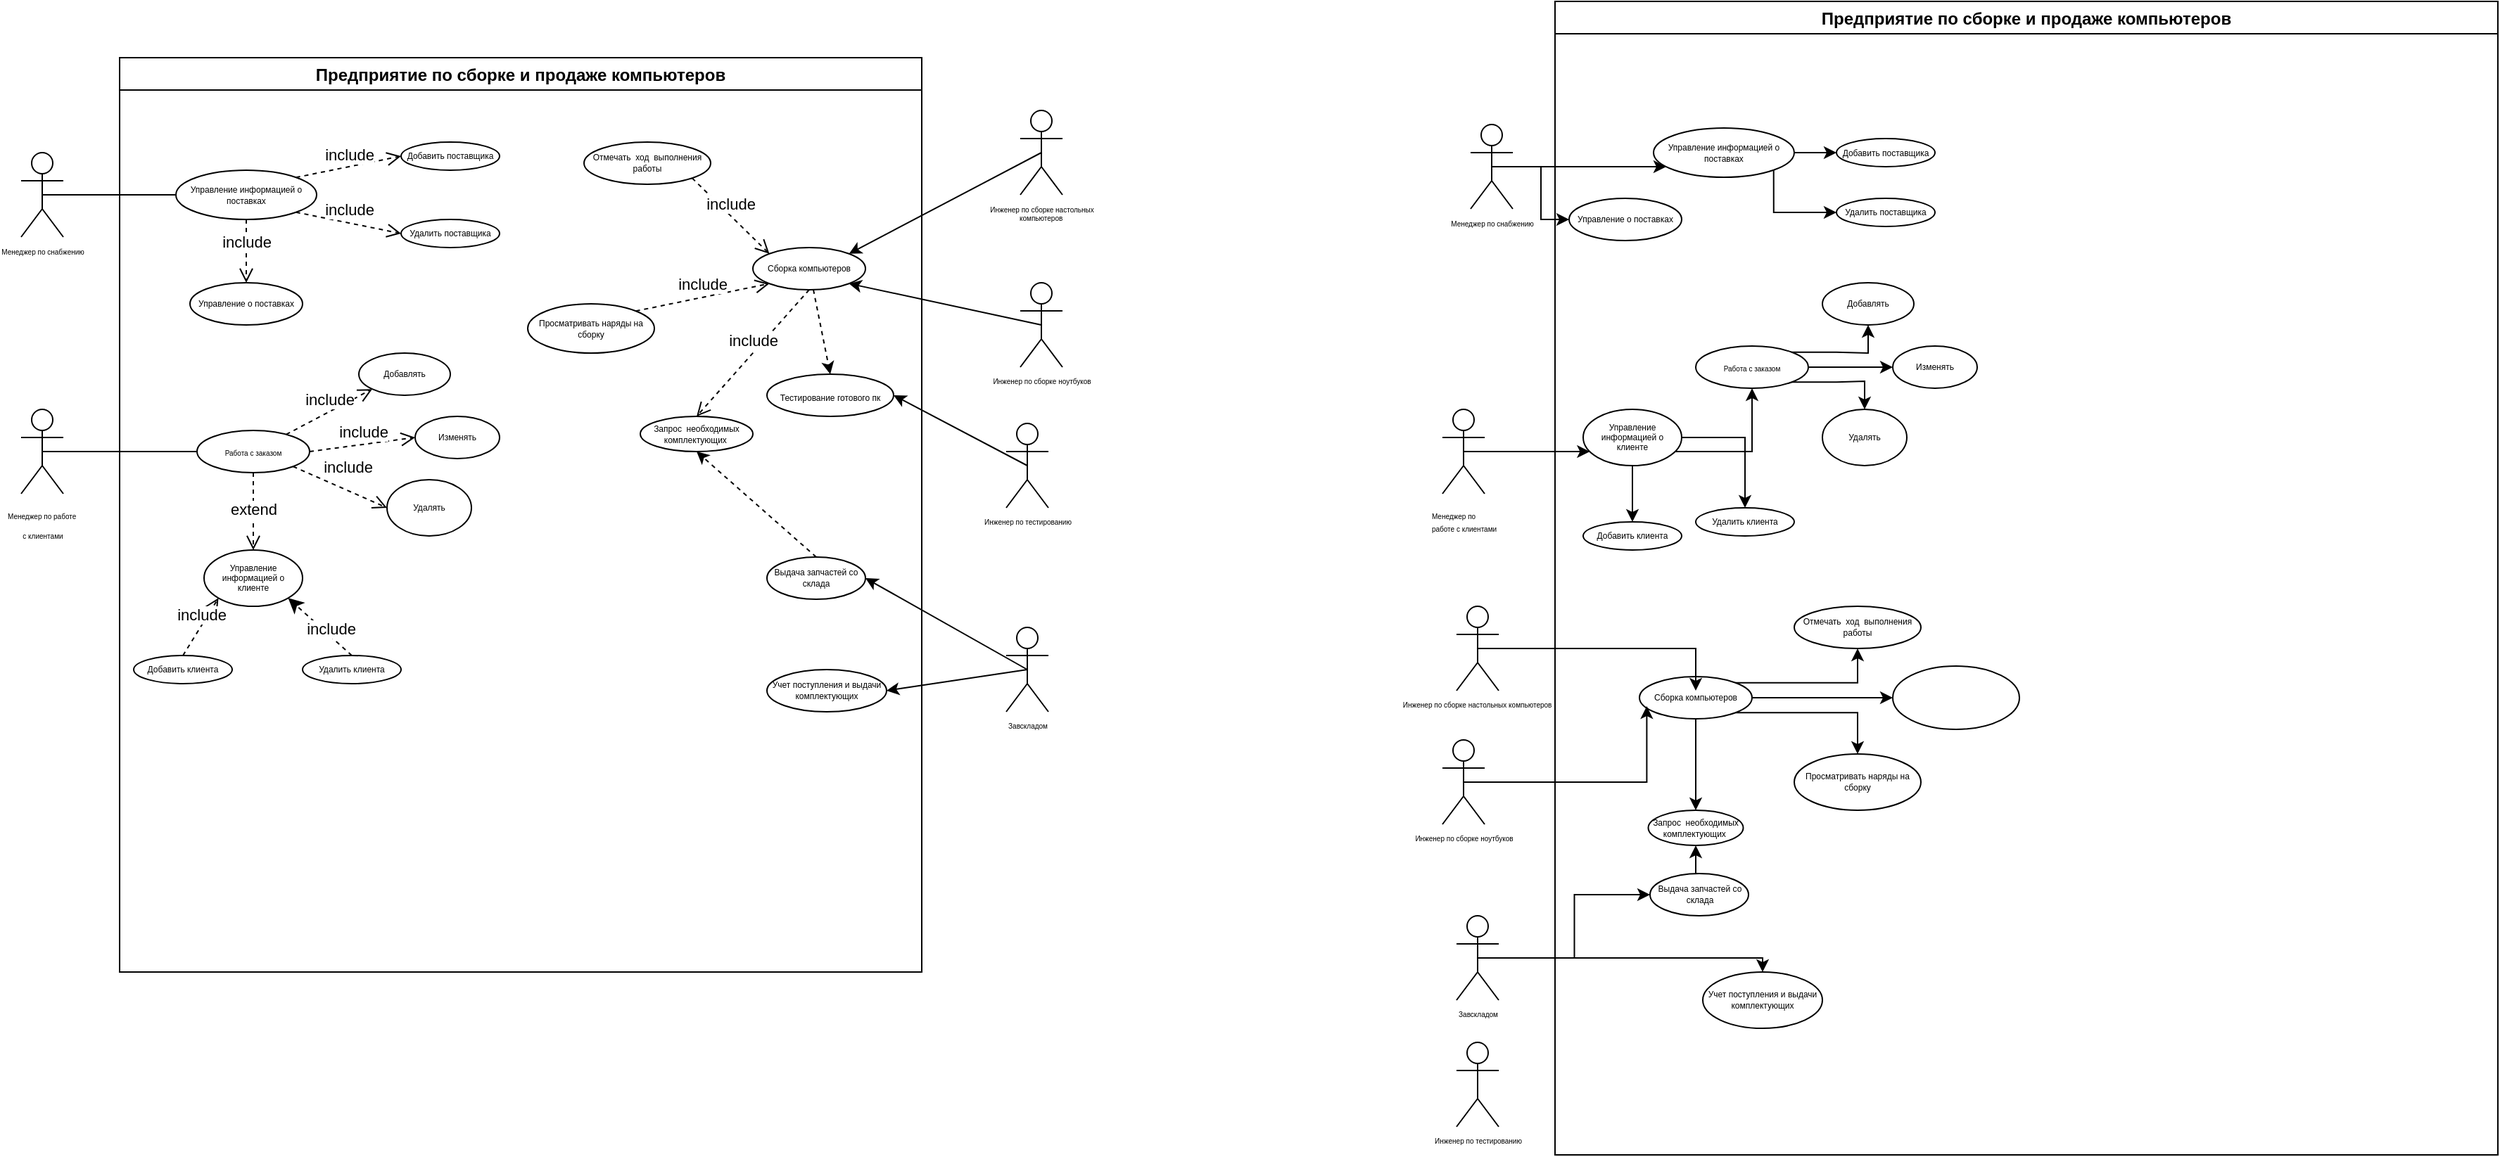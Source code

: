 <mxfile version="20.4.1" type="device"><diagram id="h_zDbDEo6THaEYq3KWIS" name="Страница 1"><mxGraphModel dx="813" dy="454" grid="1" gridSize="10" guides="1" tooltips="1" connect="1" arrows="1" fold="1" page="1" pageScale="1" pageWidth="827" pageHeight="1169" math="0" shadow="0"><root><mxCell id="0"/><mxCell id="1" parent="0"/><mxCell id="Qa8Fu9gmPMaJ4uwVu4M6-24" style="edgeStyle=orthogonalEdgeStyle;rounded=0;orthogonalLoop=1;jettySize=auto;html=1;fontSize=5;" edge="1" parent="1" source="Qa8Fu9gmPMaJ4uwVu4M6-26" target="Qa8Fu9gmPMaJ4uwVu4M6-28"><mxGeometry relative="1" as="geometry"><mxPoint x="1370" y="570" as="targetPoint"/><Array as="points"/></mxGeometry></mxCell><mxCell id="Qa8Fu9gmPMaJ4uwVu4M6-25" style="edgeStyle=orthogonalEdgeStyle;rounded=0;orthogonalLoop=1;jettySize=auto;html=1;exitX=0.5;exitY=0.5;exitDx=0;exitDy=0;exitPerimeter=0;fontSize=6;" edge="1" parent="1" source="Qa8Fu9gmPMaJ4uwVu4M6-26" target="Qa8Fu9gmPMaJ4uwVu4M6-35"><mxGeometry relative="1" as="geometry"><mxPoint x="1340" y="630" as="targetPoint"/><Array as="points"><mxPoint x="1260" y="590"/><mxPoint x="1260" y="590"/></Array></mxGeometry></mxCell><mxCell id="Qa8Fu9gmPMaJ4uwVu4M6-26" value="&lt;div style=&quot;text-align: justify;&quot;&gt;&lt;span style=&quot;font-size: 5px; background-color: initial;&quot;&gt;Менеджер по&lt;/span&gt;&lt;/div&gt;&lt;font style=&quot;font-size: 5px; line-height: 1.8;&quot;&gt;&lt;div style=&quot;text-align: justify;&quot;&gt;&lt;span style=&quot;background-color: initial;&quot;&gt;работе с клиентами&lt;/span&gt;&lt;/div&gt;&lt;/font&gt;" style="shape=umlActor;verticalLabelPosition=bottom;verticalAlign=top;html=1;outlineConnect=0;align=center;" vertex="1" parent="1"><mxGeometry x="1210" y="560" width="30" height="60" as="geometry"/></mxCell><mxCell id="Qa8Fu9gmPMaJ4uwVu4M6-27" value="Предприятие по сборке и продаже компьютеров" style="swimlane;align=center;" vertex="1" parent="1"><mxGeometry x="1290" y="270" width="670" height="820" as="geometry"/></mxCell><mxCell id="Qa8Fu9gmPMaJ4uwVu4M6-28" value="Работа с заказом" style="ellipse;whiteSpace=wrap;html=1;fontSize=5;" vertex="1" parent="Qa8Fu9gmPMaJ4uwVu4M6-27"><mxGeometry x="100" y="245" width="80" height="30" as="geometry"/></mxCell><mxCell id="Qa8Fu9gmPMaJ4uwVu4M6-29" value="Удалять" style="ellipse;whiteSpace=wrap;html=1;fontSize=6;" vertex="1" parent="Qa8Fu9gmPMaJ4uwVu4M6-27"><mxGeometry x="190" y="290" width="60" height="40" as="geometry"/></mxCell><mxCell id="Qa8Fu9gmPMaJ4uwVu4M6-30" style="edgeStyle=orthogonalEdgeStyle;rounded=0;orthogonalLoop=1;jettySize=auto;html=1;exitX=1;exitY=1;exitDx=0;exitDy=0;fontSize=6;" edge="1" parent="Qa8Fu9gmPMaJ4uwVu4M6-27" source="Qa8Fu9gmPMaJ4uwVu4M6-28" target="Qa8Fu9gmPMaJ4uwVu4M6-29"><mxGeometry relative="1" as="geometry"><mxPoint x="200" y="300" as="targetPoint"/></mxGeometry></mxCell><mxCell id="Qa8Fu9gmPMaJ4uwVu4M6-31" value="Изменять" style="ellipse;whiteSpace=wrap;html=1;fontSize=6;" vertex="1" parent="Qa8Fu9gmPMaJ4uwVu4M6-27"><mxGeometry x="240" y="245" width="60" height="30" as="geometry"/></mxCell><mxCell id="Qa8Fu9gmPMaJ4uwVu4M6-32" style="edgeStyle=orthogonalEdgeStyle;rounded=0;orthogonalLoop=1;jettySize=auto;html=1;exitX=1;exitY=0.5;exitDx=0;exitDy=0;fontSize=6;" edge="1" parent="Qa8Fu9gmPMaJ4uwVu4M6-27" source="Qa8Fu9gmPMaJ4uwVu4M6-28" target="Qa8Fu9gmPMaJ4uwVu4M6-31"><mxGeometry relative="1" as="geometry"><mxPoint x="280" y="260" as="targetPoint"/></mxGeometry></mxCell><mxCell id="Qa8Fu9gmPMaJ4uwVu4M6-33" value="Добавлять" style="ellipse;whiteSpace=wrap;html=1;fontSize=6;" vertex="1" parent="Qa8Fu9gmPMaJ4uwVu4M6-27"><mxGeometry x="190" y="200" width="65" height="30" as="geometry"/></mxCell><mxCell id="Qa8Fu9gmPMaJ4uwVu4M6-34" style="edgeStyle=orthogonalEdgeStyle;rounded=0;orthogonalLoop=1;jettySize=auto;html=1;exitX=1;exitY=0;exitDx=0;exitDy=0;fontSize=6;" edge="1" parent="Qa8Fu9gmPMaJ4uwVu4M6-27" source="Qa8Fu9gmPMaJ4uwVu4M6-28" target="Qa8Fu9gmPMaJ4uwVu4M6-33"><mxGeometry relative="1" as="geometry"><mxPoint x="220" y="230" as="targetPoint"/></mxGeometry></mxCell><mxCell id="Qa8Fu9gmPMaJ4uwVu4M6-35" value="Управление информацией о клиенте" style="ellipse;whiteSpace=wrap;html=1;fontSize=6;" vertex="1" parent="Qa8Fu9gmPMaJ4uwVu4M6-27"><mxGeometry x="20" y="290" width="70" height="40" as="geometry"/></mxCell><mxCell id="Qa8Fu9gmPMaJ4uwVu4M6-36" value="Добавить клиента" style="ellipse;whiteSpace=wrap;html=1;fontSize=6;" vertex="1" parent="Qa8Fu9gmPMaJ4uwVu4M6-27"><mxGeometry x="20" y="370" width="70" height="20" as="geometry"/></mxCell><mxCell id="Qa8Fu9gmPMaJ4uwVu4M6-37" style="edgeStyle=orthogonalEdgeStyle;rounded=0;orthogonalLoop=1;jettySize=auto;html=1;exitX=0.5;exitY=1;exitDx=0;exitDy=0;fontSize=6;" edge="1" parent="Qa8Fu9gmPMaJ4uwVu4M6-27" source="Qa8Fu9gmPMaJ4uwVu4M6-35" target="Qa8Fu9gmPMaJ4uwVu4M6-36"><mxGeometry relative="1" as="geometry"><mxPoint x="100" y="350" as="targetPoint"/><Array as="points"><mxPoint x="55" y="360"/><mxPoint x="55" y="360"/></Array></mxGeometry></mxCell><mxCell id="Qa8Fu9gmPMaJ4uwVu4M6-38" value="Удалить клиента" style="ellipse;whiteSpace=wrap;html=1;fontSize=6;" vertex="1" parent="Qa8Fu9gmPMaJ4uwVu4M6-27"><mxGeometry x="100" y="360" width="70" height="20" as="geometry"/></mxCell><mxCell id="Qa8Fu9gmPMaJ4uwVu4M6-39" style="edgeStyle=orthogonalEdgeStyle;rounded=0;orthogonalLoop=1;jettySize=auto;html=1;exitX=1;exitY=0.5;exitDx=0;exitDy=0;fontSize=6;" edge="1" parent="Qa8Fu9gmPMaJ4uwVu4M6-27" source="Qa8Fu9gmPMaJ4uwVu4M6-35" target="Qa8Fu9gmPMaJ4uwVu4M6-38"><mxGeometry relative="1" as="geometry"><mxPoint x="130" y="350" as="targetPoint"/></mxGeometry></mxCell><mxCell id="Qa8Fu9gmPMaJ4uwVu4M6-40" value="Управление информацией о поставках" style="ellipse;whiteSpace=wrap;html=1;fontSize=6;" vertex="1" parent="Qa8Fu9gmPMaJ4uwVu4M6-27"><mxGeometry x="70" y="90" width="100" height="35" as="geometry"/></mxCell><mxCell id="Qa8Fu9gmPMaJ4uwVu4M6-41" value="Добавить поставщика" style="ellipse;whiteSpace=wrap;html=1;fontSize=6;" vertex="1" parent="Qa8Fu9gmPMaJ4uwVu4M6-27"><mxGeometry x="200" y="97.5" width="70" height="20" as="geometry"/></mxCell><mxCell id="Qa8Fu9gmPMaJ4uwVu4M6-42" style="edgeStyle=orthogonalEdgeStyle;rounded=0;orthogonalLoop=1;jettySize=auto;html=1;exitX=1;exitY=0.5;exitDx=0;exitDy=0;fontSize=6;" edge="1" parent="Qa8Fu9gmPMaJ4uwVu4M6-27" source="Qa8Fu9gmPMaJ4uwVu4M6-40" target="Qa8Fu9gmPMaJ4uwVu4M6-41"><mxGeometry relative="1" as="geometry"><mxPoint x="200" y="107.667" as="targetPoint"/></mxGeometry></mxCell><mxCell id="Qa8Fu9gmPMaJ4uwVu4M6-43" value="Удалить поставщика" style="ellipse;whiteSpace=wrap;html=1;fontSize=6;" vertex="1" parent="Qa8Fu9gmPMaJ4uwVu4M6-27"><mxGeometry x="200" y="140" width="70" height="20" as="geometry"/></mxCell><mxCell id="Qa8Fu9gmPMaJ4uwVu4M6-44" style="edgeStyle=orthogonalEdgeStyle;rounded=0;orthogonalLoop=1;jettySize=auto;html=1;exitX=1;exitY=1;exitDx=0;exitDy=0;fontSize=6;" edge="1" parent="Qa8Fu9gmPMaJ4uwVu4M6-27" source="Qa8Fu9gmPMaJ4uwVu4M6-40" target="Qa8Fu9gmPMaJ4uwVu4M6-43"><mxGeometry relative="1" as="geometry"><mxPoint x="170" y="140" as="targetPoint"/><Array as="points"><mxPoint x="155" y="150"/></Array></mxGeometry></mxCell><mxCell id="Qa8Fu9gmPMaJ4uwVu4M6-45" value="Сборка компьютеров" style="ellipse;whiteSpace=wrap;html=1;fontSize=6;" vertex="1" parent="Qa8Fu9gmPMaJ4uwVu4M6-27"><mxGeometry x="60" y="480" width="80" height="30" as="geometry"/></mxCell><mxCell id="Qa8Fu9gmPMaJ4uwVu4M6-46" value="Управление о поставках" style="ellipse;whiteSpace=wrap;html=1;fontSize=6;" vertex="1" parent="Qa8Fu9gmPMaJ4uwVu4M6-27"><mxGeometry x="10" y="140" width="80" height="30" as="geometry"/></mxCell><mxCell id="Qa8Fu9gmPMaJ4uwVu4M6-47" value="Просматривать наряды на сборку" style="ellipse;whiteSpace=wrap;html=1;fontSize=6;" vertex="1" parent="Qa8Fu9gmPMaJ4uwVu4M6-27"><mxGeometry x="170" y="535" width="90" height="40" as="geometry"/></mxCell><mxCell id="Qa8Fu9gmPMaJ4uwVu4M6-48" style="edgeStyle=orthogonalEdgeStyle;rounded=0;orthogonalLoop=1;jettySize=auto;html=1;exitX=1;exitY=1;exitDx=0;exitDy=0;fontSize=6;" edge="1" parent="Qa8Fu9gmPMaJ4uwVu4M6-27" source="Qa8Fu9gmPMaJ4uwVu4M6-45" target="Qa8Fu9gmPMaJ4uwVu4M6-47"><mxGeometry relative="1" as="geometry"><mxPoint x="140" y="550" as="targetPoint"/></mxGeometry></mxCell><mxCell id="Qa8Fu9gmPMaJ4uwVu4M6-49" value="" style="ellipse;whiteSpace=wrap;html=1;fontSize=6;" vertex="1" parent="Qa8Fu9gmPMaJ4uwVu4M6-27"><mxGeometry x="240" y="472.5" width="90" height="45" as="geometry"/></mxCell><mxCell id="Qa8Fu9gmPMaJ4uwVu4M6-50" style="edgeStyle=orthogonalEdgeStyle;rounded=0;orthogonalLoop=1;jettySize=auto;html=1;exitX=1;exitY=0.5;exitDx=0;exitDy=0;fontSize=6;" edge="1" parent="Qa8Fu9gmPMaJ4uwVu4M6-27" source="Qa8Fu9gmPMaJ4uwVu4M6-45" target="Qa8Fu9gmPMaJ4uwVu4M6-49"><mxGeometry relative="1" as="geometry"><mxPoint x="190" y="495" as="targetPoint"/></mxGeometry></mxCell><mxCell id="Qa8Fu9gmPMaJ4uwVu4M6-51" value="Отмечать&amp;nbsp; ход&amp;nbsp; выполнения работы" style="ellipse;whiteSpace=wrap;html=1;fontSize=6;" vertex="1" parent="Qa8Fu9gmPMaJ4uwVu4M6-27"><mxGeometry x="170" y="430" width="90" height="30" as="geometry"/></mxCell><mxCell id="Qa8Fu9gmPMaJ4uwVu4M6-52" style="edgeStyle=orthogonalEdgeStyle;rounded=0;orthogonalLoop=1;jettySize=auto;html=1;exitX=1;exitY=0;exitDx=0;exitDy=0;fontSize=6;" edge="1" parent="Qa8Fu9gmPMaJ4uwVu4M6-27" source="Qa8Fu9gmPMaJ4uwVu4M6-45" target="Qa8Fu9gmPMaJ4uwVu4M6-51"><mxGeometry relative="1" as="geometry"><mxPoint x="140" y="450" as="targetPoint"/></mxGeometry></mxCell><mxCell id="Qa8Fu9gmPMaJ4uwVu4M6-53" value="Запрос&amp;nbsp; необходимых комплектующих&amp;nbsp;" style="ellipse;whiteSpace=wrap;html=1;fontSize=6;" vertex="1" parent="Qa8Fu9gmPMaJ4uwVu4M6-27"><mxGeometry x="66.25" y="575" width="67.5" height="25" as="geometry"/></mxCell><mxCell id="Qa8Fu9gmPMaJ4uwVu4M6-54" style="edgeStyle=orthogonalEdgeStyle;rounded=0;orthogonalLoop=1;jettySize=auto;html=1;exitX=0.5;exitY=1;exitDx=0;exitDy=0;fontSize=6;" edge="1" parent="Qa8Fu9gmPMaJ4uwVu4M6-27" source="Qa8Fu9gmPMaJ4uwVu4M6-45" target="Qa8Fu9gmPMaJ4uwVu4M6-53"><mxGeometry relative="1" as="geometry"><mxPoint x="80" y="570" as="targetPoint"/></mxGeometry></mxCell><mxCell id="Qa8Fu9gmPMaJ4uwVu4M6-55" style="edgeStyle=orthogonalEdgeStyle;rounded=0;orthogonalLoop=1;jettySize=auto;html=1;exitX=0.5;exitY=1;exitDx=0;exitDy=0;fontSize=6;" edge="1" parent="Qa8Fu9gmPMaJ4uwVu4M6-27" source="Qa8Fu9gmPMaJ4uwVu4M6-29" target="Qa8Fu9gmPMaJ4uwVu4M6-29"><mxGeometry relative="1" as="geometry"/></mxCell><mxCell id="Qa8Fu9gmPMaJ4uwVu4M6-56" style="edgeStyle=orthogonalEdgeStyle;rounded=0;orthogonalLoop=1;jettySize=auto;html=1;exitX=0.5;exitY=1;exitDx=0;exitDy=0;fontSize=6;" edge="1" parent="Qa8Fu9gmPMaJ4uwVu4M6-27" source="Qa8Fu9gmPMaJ4uwVu4M6-29" target="Qa8Fu9gmPMaJ4uwVu4M6-29"><mxGeometry relative="1" as="geometry"/></mxCell><mxCell id="Qa8Fu9gmPMaJ4uwVu4M6-57" value="Учет поступления и выдачи комплектующих" style="ellipse;whiteSpace=wrap;html=1;fontSize=6;" vertex="1" parent="Qa8Fu9gmPMaJ4uwVu4M6-27"><mxGeometry x="105" y="690" width="85" height="40" as="geometry"/></mxCell><mxCell id="Qa8Fu9gmPMaJ4uwVu4M6-58" style="edgeStyle=orthogonalEdgeStyle;rounded=0;orthogonalLoop=1;jettySize=auto;html=1;exitX=0.5;exitY=0;exitDx=0;exitDy=0;entryX=0.5;entryY=1;entryDx=0;entryDy=0;fontSize=6;" edge="1" parent="Qa8Fu9gmPMaJ4uwVu4M6-27" source="Qa8Fu9gmPMaJ4uwVu4M6-59" target="Qa8Fu9gmPMaJ4uwVu4M6-53"><mxGeometry relative="1" as="geometry"/></mxCell><mxCell id="Qa8Fu9gmPMaJ4uwVu4M6-59" value="Выдача запчастей со склада" style="ellipse;whiteSpace=wrap;html=1;fontSize=6;" vertex="1" parent="Qa8Fu9gmPMaJ4uwVu4M6-27"><mxGeometry x="67.5" y="620" width="70" height="30" as="geometry"/></mxCell><mxCell id="Qa8Fu9gmPMaJ4uwVu4M6-60" style="edgeStyle=orthogonalEdgeStyle;rounded=0;orthogonalLoop=1;jettySize=auto;html=1;exitX=0.5;exitY=0.5;exitDx=0;exitDy=0;exitPerimeter=0;fontSize=6;" edge="1" parent="1" source="Qa8Fu9gmPMaJ4uwVu4M6-62" target="Qa8Fu9gmPMaJ4uwVu4M6-40"><mxGeometry relative="1" as="geometry"><mxPoint x="1350" y="449.889" as="targetPoint"/><Array as="points"><mxPoint x="1320" y="388"/><mxPoint x="1320" y="388"/></Array></mxGeometry></mxCell><mxCell id="Qa8Fu9gmPMaJ4uwVu4M6-61" style="edgeStyle=orthogonalEdgeStyle;rounded=0;orthogonalLoop=1;jettySize=auto;html=1;exitX=0.5;exitY=0.5;exitDx=0;exitDy=0;exitPerimeter=0;fontSize=6;" edge="1" parent="1" source="Qa8Fu9gmPMaJ4uwVu4M6-62" target="Qa8Fu9gmPMaJ4uwVu4M6-46"><mxGeometry relative="1" as="geometry"><mxPoint x="1340" y="430" as="targetPoint"/></mxGeometry></mxCell><mxCell id="Qa8Fu9gmPMaJ4uwVu4M6-62" value="Менеджер по снабжению" style="shape=umlActor;verticalLabelPosition=bottom;verticalAlign=top;html=1;outlineConnect=0;fontSize=5;" vertex="1" parent="1"><mxGeometry x="1230" y="357.5" width="30" height="60" as="geometry"/></mxCell><mxCell id="Qa8Fu9gmPMaJ4uwVu4M6-63" style="edgeStyle=orthogonalEdgeStyle;rounded=0;orthogonalLoop=1;jettySize=auto;html=1;exitX=0.5;exitY=0.5;exitDx=0;exitDy=0;exitPerimeter=0;fontSize=6;" edge="1" parent="1" source="Qa8Fu9gmPMaJ4uwVu4M6-64"><mxGeometry relative="1" as="geometry"><mxPoint x="1390" y="760" as="targetPoint"/><Array as="points"><mxPoint x="1390" y="730"/></Array></mxGeometry></mxCell><mxCell id="Qa8Fu9gmPMaJ4uwVu4M6-64" value="&lt;div style=&quot;text-align: justify;&quot;&gt;&lt;span style=&quot;background-color: initial;&quot;&gt;Инженер по сборке настольных компьютеров&amp;nbsp;&lt;/span&gt;&lt;/div&gt;" style="shape=umlActor;verticalLabelPosition=bottom;verticalAlign=top;html=1;outlineConnect=0;fontSize=5;" vertex="1" parent="1"><mxGeometry x="1220" y="700" width="30" height="60" as="geometry"/></mxCell><mxCell id="Qa8Fu9gmPMaJ4uwVu4M6-65" style="edgeStyle=orthogonalEdgeStyle;rounded=0;orthogonalLoop=1;jettySize=auto;html=1;exitX=0.5;exitY=0.5;exitDx=0;exitDy=0;exitPerimeter=0;fontSize=6;entryX=0.065;entryY=0.7;entryDx=0;entryDy=0;entryPerimeter=0;" edge="1" parent="1" source="Qa8Fu9gmPMaJ4uwVu4M6-66" target="Qa8Fu9gmPMaJ4uwVu4M6-45"><mxGeometry relative="1" as="geometry"><mxPoint x="1390" y="790" as="targetPoint"/><Array as="points"><mxPoint x="1355" y="825"/></Array></mxGeometry></mxCell><mxCell id="Qa8Fu9gmPMaJ4uwVu4M6-66" value="Инженер по сборке ноутбуков" style="shape=umlActor;verticalLabelPosition=bottom;verticalAlign=top;html=1;outlineConnect=0;fontSize=5;" vertex="1" parent="1"><mxGeometry x="1210" y="795" width="30" height="60" as="geometry"/></mxCell><mxCell id="Qa8Fu9gmPMaJ4uwVu4M6-67" value="Инженер по тестированию" style="shape=umlActor;verticalLabelPosition=bottom;verticalAlign=top;html=1;outlineConnect=0;fontSize=5;" vertex="1" parent="1"><mxGeometry x="1220" y="1010" width="30" height="60" as="geometry"/></mxCell><mxCell id="Qa8Fu9gmPMaJ4uwVu4M6-68" style="edgeStyle=orthogonalEdgeStyle;rounded=0;orthogonalLoop=1;jettySize=auto;html=1;fontSize=6;exitX=0.5;exitY=0.5;exitDx=0;exitDy=0;exitPerimeter=0;" edge="1" parent="1" source="Qa8Fu9gmPMaJ4uwVu4M6-70" target="Qa8Fu9gmPMaJ4uwVu4M6-57"><mxGeometry relative="1" as="geometry"><mxPoint x="1390.0" y="940" as="targetPoint"/><Array as="points"><mxPoint x="1330" y="950"/><mxPoint x="1330" y="950"/></Array></mxGeometry></mxCell><mxCell id="Qa8Fu9gmPMaJ4uwVu4M6-69" style="edgeStyle=orthogonalEdgeStyle;rounded=0;orthogonalLoop=1;jettySize=auto;html=1;exitX=0.5;exitY=0.5;exitDx=0;exitDy=0;exitPerimeter=0;fontSize=6;" edge="1" parent="1" source="Qa8Fu9gmPMaJ4uwVu4M6-70" target="Qa8Fu9gmPMaJ4uwVu4M6-59"><mxGeometry relative="1" as="geometry"><mxPoint x="1350.0" y="990" as="targetPoint"/></mxGeometry></mxCell><mxCell id="Qa8Fu9gmPMaJ4uwVu4M6-70" value="Завскладом" style="shape=umlActor;verticalLabelPosition=bottom;verticalAlign=top;html=1;outlineConnect=0;fontSize=5;" vertex="1" parent="1"><mxGeometry x="1220" y="920" width="30" height="60" as="geometry"/></mxCell><mxCell id="Qa8Fu9gmPMaJ4uwVu4M6-71" value="Предприятие по сборке и продаже компьютеров" style="swimlane;" vertex="1" parent="1"><mxGeometry x="270" y="310" width="570" height="650" as="geometry"/></mxCell><mxCell id="Qa8Fu9gmPMaJ4uwVu4M6-72" value="Управление о поставках" style="ellipse;whiteSpace=wrap;html=1;fontSize=6;" vertex="1" parent="Qa8Fu9gmPMaJ4uwVu4M6-71"><mxGeometry x="50" y="160" width="80" height="30" as="geometry"/></mxCell><mxCell id="Qa8Fu9gmPMaJ4uwVu4M6-73" value="Управление информацией о поставках" style="ellipse;whiteSpace=wrap;html=1;fontSize=6;" vertex="1" parent="Qa8Fu9gmPMaJ4uwVu4M6-71"><mxGeometry x="40" y="80" width="100" height="35" as="geometry"/></mxCell><mxCell id="Qa8Fu9gmPMaJ4uwVu4M6-74" value="Добавить поставщика" style="ellipse;whiteSpace=wrap;html=1;fontSize=6;" vertex="1" parent="Qa8Fu9gmPMaJ4uwVu4M6-71"><mxGeometry x="200" y="60" width="70" height="20" as="geometry"/></mxCell><mxCell id="Qa8Fu9gmPMaJ4uwVu4M6-75" value="Удалить поставщика" style="ellipse;whiteSpace=wrap;html=1;fontSize=6;" vertex="1" parent="Qa8Fu9gmPMaJ4uwVu4M6-71"><mxGeometry x="200" y="115" width="70" height="20" as="geometry"/></mxCell><mxCell id="Qa8Fu9gmPMaJ4uwVu4M6-76" value="include" style="html=1;verticalAlign=bottom;endArrow=open;dashed=1;endSize=8;rounded=0;entryX=0;entryY=0.5;entryDx=0;entryDy=0;exitX=1;exitY=0;exitDx=0;exitDy=0;" edge="1" parent="Qa8Fu9gmPMaJ4uwVu4M6-71" source="Qa8Fu9gmPMaJ4uwVu4M6-73" target="Qa8Fu9gmPMaJ4uwVu4M6-74"><mxGeometry relative="1" as="geometry"><mxPoint x="200" y="90" as="sourcePoint"/><mxPoint x="120" y="90" as="targetPoint"/></mxGeometry></mxCell><mxCell id="Qa8Fu9gmPMaJ4uwVu4M6-77" value="include" style="html=1;verticalAlign=bottom;endArrow=open;dashed=1;endSize=8;rounded=0;entryX=0;entryY=0.5;entryDx=0;entryDy=0;exitX=1;exitY=1;exitDx=0;exitDy=0;" edge="1" parent="Qa8Fu9gmPMaJ4uwVu4M6-71" source="Qa8Fu9gmPMaJ4uwVu4M6-73" target="Qa8Fu9gmPMaJ4uwVu4M6-75"><mxGeometry relative="1" as="geometry"><mxPoint x="150.0" y="107.5" as="sourcePoint"/><mxPoint x="210.0" y="80.0" as="targetPoint"/></mxGeometry></mxCell><mxCell id="Qa8Fu9gmPMaJ4uwVu4M6-78" value="include" style="html=1;verticalAlign=bottom;endArrow=open;dashed=1;endSize=8;rounded=0;exitX=0.5;exitY=1;exitDx=0;exitDy=0;entryX=0.5;entryY=0;entryDx=0;entryDy=0;" edge="1" parent="Qa8Fu9gmPMaJ4uwVu4M6-71" source="Qa8Fu9gmPMaJ4uwVu4M6-73" target="Qa8Fu9gmPMaJ4uwVu4M6-72"><mxGeometry x="0.111" relative="1" as="geometry"><mxPoint x="110" y="140" as="sourcePoint"/><mxPoint x="30" y="140" as="targetPoint"/><mxPoint as="offset"/></mxGeometry></mxCell><mxCell id="Qa8Fu9gmPMaJ4uwVu4M6-79" value="Управление информацией о клиенте" style="ellipse;whiteSpace=wrap;html=1;fontSize=6;" vertex="1" parent="Qa8Fu9gmPMaJ4uwVu4M6-71"><mxGeometry x="60" y="350" width="70" height="40" as="geometry"/></mxCell><mxCell id="Qa8Fu9gmPMaJ4uwVu4M6-80" value="Добавить клиента" style="ellipse;whiteSpace=wrap;html=1;fontSize=6;" vertex="1" parent="Qa8Fu9gmPMaJ4uwVu4M6-71"><mxGeometry x="10" y="425" width="70" height="20" as="geometry"/></mxCell><mxCell id="Qa8Fu9gmPMaJ4uwVu4M6-81" value="Удалить клиента" style="ellipse;whiteSpace=wrap;html=1;fontSize=6;" vertex="1" parent="Qa8Fu9gmPMaJ4uwVu4M6-71"><mxGeometry x="130" y="425" width="70" height="20" as="geometry"/></mxCell><mxCell id="Qa8Fu9gmPMaJ4uwVu4M6-82" value="Работа с заказом" style="ellipse;whiteSpace=wrap;html=1;fontSize=5;" vertex="1" parent="Qa8Fu9gmPMaJ4uwVu4M6-71"><mxGeometry x="55" y="265" width="80" height="30" as="geometry"/></mxCell><mxCell id="Qa8Fu9gmPMaJ4uwVu4M6-83" value="Удалять" style="ellipse;whiteSpace=wrap;html=1;fontSize=6;" vertex="1" parent="Qa8Fu9gmPMaJ4uwVu4M6-71"><mxGeometry x="190" y="300" width="60" height="40" as="geometry"/></mxCell><mxCell id="Qa8Fu9gmPMaJ4uwVu4M6-84" value="Изменять" style="ellipse;whiteSpace=wrap;html=1;fontSize=6;" vertex="1" parent="Qa8Fu9gmPMaJ4uwVu4M6-71"><mxGeometry x="210" y="255" width="60" height="30" as="geometry"/></mxCell><mxCell id="Qa8Fu9gmPMaJ4uwVu4M6-85" value="Добавлять" style="ellipse;whiteSpace=wrap;html=1;fontSize=6;" vertex="1" parent="Qa8Fu9gmPMaJ4uwVu4M6-71"><mxGeometry x="170" y="210" width="65" height="30" as="geometry"/></mxCell><mxCell id="Qa8Fu9gmPMaJ4uwVu4M6-86" style="edgeStyle=orthogonalEdgeStyle;rounded=0;orthogonalLoop=1;jettySize=auto;html=1;exitX=0.5;exitY=1;exitDx=0;exitDy=0;fontSize=6;" edge="1" parent="Qa8Fu9gmPMaJ4uwVu4M6-71" source="Qa8Fu9gmPMaJ4uwVu4M6-83" target="Qa8Fu9gmPMaJ4uwVu4M6-83"><mxGeometry relative="1" as="geometry"/></mxCell><mxCell id="Qa8Fu9gmPMaJ4uwVu4M6-87" style="edgeStyle=orthogonalEdgeStyle;rounded=0;orthogonalLoop=1;jettySize=auto;html=1;exitX=0.5;exitY=1;exitDx=0;exitDy=0;fontSize=6;" edge="1" parent="Qa8Fu9gmPMaJ4uwVu4M6-71" source="Qa8Fu9gmPMaJ4uwVu4M6-83" target="Qa8Fu9gmPMaJ4uwVu4M6-83"><mxGeometry relative="1" as="geometry"/></mxCell><mxCell id="Qa8Fu9gmPMaJ4uwVu4M6-88" value="include" style="html=1;verticalAlign=bottom;endArrow=open;dashed=1;endSize=8;rounded=0;entryX=0;entryY=1;entryDx=0;entryDy=0;exitX=0.5;exitY=0;exitDx=0;exitDy=0;" edge="1" parent="Qa8Fu9gmPMaJ4uwVu4M6-71" source="Qa8Fu9gmPMaJ4uwVu4M6-80" target="Qa8Fu9gmPMaJ4uwVu4M6-79"><mxGeometry relative="1" as="geometry"><mxPoint x="150" y="415" as="sourcePoint"/><mxPoint x="70" y="415" as="targetPoint"/></mxGeometry></mxCell><mxCell id="Qa8Fu9gmPMaJ4uwVu4M6-89" value="include" style="html=1;verticalAlign=bottom;endArrow=classic;dashed=1;endSize=8;rounded=0;exitX=0.5;exitY=0;exitDx=0;exitDy=0;entryX=1;entryY=1;entryDx=0;entryDy=0;endFill=1;" edge="1" parent="Qa8Fu9gmPMaJ4uwVu4M6-71" source="Qa8Fu9gmPMaJ4uwVu4M6-81" target="Qa8Fu9gmPMaJ4uwVu4M6-79"><mxGeometry x="-0.415" y="3" relative="1" as="geometry"><mxPoint x="210" y="375" as="sourcePoint"/><mxPoint x="130" y="375" as="targetPoint"/><mxPoint as="offset"/></mxGeometry></mxCell><mxCell id="Qa8Fu9gmPMaJ4uwVu4M6-90" value="include" style="html=1;verticalAlign=bottom;endArrow=open;dashed=1;endSize=8;rounded=0;entryX=0;entryY=1;entryDx=0;entryDy=0;" edge="1" parent="Qa8Fu9gmPMaJ4uwVu4M6-71" source="Qa8Fu9gmPMaJ4uwVu4M6-82" target="Qa8Fu9gmPMaJ4uwVu4M6-85"><mxGeometry relative="1" as="geometry"><mxPoint x="170" y="270" as="sourcePoint"/><mxPoint x="90" y="270" as="targetPoint"/></mxGeometry></mxCell><mxCell id="Qa8Fu9gmPMaJ4uwVu4M6-91" value="include" style="html=1;verticalAlign=bottom;endArrow=open;dashed=1;endSize=8;rounded=0;entryX=0;entryY=0.5;entryDx=0;entryDy=0;exitX=1;exitY=0.5;exitDx=0;exitDy=0;" edge="1" parent="Qa8Fu9gmPMaJ4uwVu4M6-71" source="Qa8Fu9gmPMaJ4uwVu4M6-82" target="Qa8Fu9gmPMaJ4uwVu4M6-84"><mxGeometry relative="1" as="geometry"><mxPoint x="125.196" y="278.35" as="sourcePoint"/><mxPoint x="174.401" y="255.552" as="targetPoint"/></mxGeometry></mxCell><mxCell id="Qa8Fu9gmPMaJ4uwVu4M6-92" value="include" style="html=1;verticalAlign=bottom;endArrow=open;dashed=1;endSize=8;rounded=0;entryX=0;entryY=0.5;entryDx=0;entryDy=0;exitX=1;exitY=1;exitDx=0;exitDy=0;" edge="1" parent="Qa8Fu9gmPMaJ4uwVu4M6-71" source="Qa8Fu9gmPMaJ4uwVu4M6-82" target="Qa8Fu9gmPMaJ4uwVu4M6-83"><mxGeometry x="0.086" y="7" relative="1" as="geometry"><mxPoint x="140" y="290" as="sourcePoint"/><mxPoint x="220" y="280" as="targetPoint"/><mxPoint as="offset"/></mxGeometry></mxCell><mxCell id="Qa8Fu9gmPMaJ4uwVu4M6-93" value="extend" style="html=1;verticalAlign=bottom;endArrow=open;dashed=1;endSize=8;rounded=0;exitX=0.5;exitY=1;exitDx=0;exitDy=0;entryX=0.5;entryY=0;entryDx=0;entryDy=0;" edge="1" parent="Qa8Fu9gmPMaJ4uwVu4M6-71" source="Qa8Fu9gmPMaJ4uwVu4M6-82" target="Qa8Fu9gmPMaJ4uwVu4M6-79"><mxGeometry x="0.273" relative="1" as="geometry"><mxPoint x="170" y="320" as="sourcePoint"/><mxPoint x="90" y="320" as="targetPoint"/><mxPoint as="offset"/></mxGeometry></mxCell><mxCell id="Qa8Fu9gmPMaJ4uwVu4M6-100" value="Сборка компьютеров" style="ellipse;whiteSpace=wrap;html=1;fontSize=6;" vertex="1" parent="Qa8Fu9gmPMaJ4uwVu4M6-71"><mxGeometry x="450" y="135" width="80" height="30" as="geometry"/></mxCell><mxCell id="Qa8Fu9gmPMaJ4uwVu4M6-103" value="Отмечать&amp;nbsp; ход&amp;nbsp; выполнения работы" style="ellipse;whiteSpace=wrap;html=1;fontSize=6;" vertex="1" parent="Qa8Fu9gmPMaJ4uwVu4M6-71"><mxGeometry x="330" y="60" width="90" height="30" as="geometry"/></mxCell><mxCell id="Qa8Fu9gmPMaJ4uwVu4M6-104" value="Просматривать наряды на сборку" style="ellipse;whiteSpace=wrap;html=1;fontSize=6;" vertex="1" parent="Qa8Fu9gmPMaJ4uwVu4M6-71"><mxGeometry x="290" y="175" width="90" height="35" as="geometry"/></mxCell><mxCell id="Qa8Fu9gmPMaJ4uwVu4M6-105" value="include" style="html=1;verticalAlign=bottom;endArrow=open;dashed=1;endSize=8;rounded=0;entryX=0;entryY=0;entryDx=0;entryDy=0;exitX=1;exitY=1;exitDx=0;exitDy=0;" edge="1" parent="Qa8Fu9gmPMaJ4uwVu4M6-71" source="Qa8Fu9gmPMaJ4uwVu4M6-103" target="Qa8Fu9gmPMaJ4uwVu4M6-100"><mxGeometry relative="1" as="geometry"><mxPoint x="390" y="120" as="sourcePoint"/><mxPoint x="465.0" y="110" as="targetPoint"/></mxGeometry></mxCell><mxCell id="Qa8Fu9gmPMaJ4uwVu4M6-106" value="include" style="html=1;verticalAlign=bottom;endArrow=open;dashed=1;endSize=8;rounded=0;entryX=0;entryY=1;entryDx=0;entryDy=0;exitX=1;exitY=0;exitDx=0;exitDy=0;" edge="1" parent="Qa8Fu9gmPMaJ4uwVu4M6-71" source="Qa8Fu9gmPMaJ4uwVu4M6-104" target="Qa8Fu9gmPMaJ4uwVu4M6-100"><mxGeometry relative="1" as="geometry"><mxPoint x="420.0" y="160.0" as="sourcePoint"/><mxPoint x="474.5" y="208.929" as="targetPoint"/></mxGeometry></mxCell><mxCell id="Qa8Fu9gmPMaJ4uwVu4M6-108" value="Запрос&amp;nbsp; необходимых комплектующих&amp;nbsp;" style="ellipse;whiteSpace=wrap;html=1;fontSize=6;" vertex="1" parent="Qa8Fu9gmPMaJ4uwVu4M6-71"><mxGeometry x="370" y="255" width="80" height="25" as="geometry"/></mxCell><mxCell id="Qa8Fu9gmPMaJ4uwVu4M6-111" value="include" style="html=1;verticalAlign=bottom;endArrow=open;dashed=1;endSize=8;rounded=0;entryX=0.5;entryY=0;entryDx=0;entryDy=0;exitX=0.5;exitY=1;exitDx=0;exitDy=0;" edge="1" parent="Qa8Fu9gmPMaJ4uwVu4M6-71" source="Qa8Fu9gmPMaJ4uwVu4M6-100" target="Qa8Fu9gmPMaJ4uwVu4M6-108"><mxGeometry relative="1" as="geometry"><mxPoint x="442.0" y="221.167" as="sourcePoint"/><mxPoint x="496.761" y="270.004" as="targetPoint"/></mxGeometry></mxCell><mxCell id="Qa8Fu9gmPMaJ4uwVu4M6-112" value="Выдача запчастей со склада" style="ellipse;whiteSpace=wrap;html=1;fontSize=6;" vertex="1" parent="Qa8Fu9gmPMaJ4uwVu4M6-71"><mxGeometry x="460" y="355" width="70" height="30" as="geometry"/></mxCell><mxCell id="Qa8Fu9gmPMaJ4uwVu4M6-113" value="Учет поступления и выдачи комплектующих" style="ellipse;whiteSpace=wrap;html=1;fontSize=6;" vertex="1" parent="Qa8Fu9gmPMaJ4uwVu4M6-71"><mxGeometry x="460" y="435" width="85" height="30" as="geometry"/></mxCell><mxCell id="Qa8Fu9gmPMaJ4uwVu4M6-116" value="" style="endArrow=classic;html=1;rounded=0;entryX=0.5;entryY=1;entryDx=0;entryDy=0;exitX=0.5;exitY=0;exitDx=0;exitDy=0;dashed=1;" edge="1" parent="Qa8Fu9gmPMaJ4uwVu4M6-71" source="Qa8Fu9gmPMaJ4uwVu4M6-112" target="Qa8Fu9gmPMaJ4uwVu4M6-108"><mxGeometry width="50" height="50" relative="1" as="geometry"><mxPoint x="470" y="412.5" as="sourcePoint"/><mxPoint x="520" y="362.5" as="targetPoint"/></mxGeometry></mxCell><mxCell id="Qa8Fu9gmPMaJ4uwVu4M6-119" value="&lt;font style=&quot;font-size: 6px;&quot;&gt;Тестирование готового пк&lt;/font&gt;" style="ellipse;whiteSpace=wrap;html=1;" vertex="1" parent="Qa8Fu9gmPMaJ4uwVu4M6-71"><mxGeometry x="460" y="225" width="90" height="30" as="geometry"/></mxCell><mxCell id="Qa8Fu9gmPMaJ4uwVu4M6-121" value="" style="endArrow=classic;html=1;rounded=0;fontSize=6;entryX=0.5;entryY=0;entryDx=0;entryDy=0;dashed=1;" edge="1" parent="Qa8Fu9gmPMaJ4uwVu4M6-71" source="Qa8Fu9gmPMaJ4uwVu4M6-100" target="Qa8Fu9gmPMaJ4uwVu4M6-119"><mxGeometry width="50" height="50" relative="1" as="geometry"><mxPoint x="390" y="280" as="sourcePoint"/><mxPoint x="370" y="350" as="targetPoint"/></mxGeometry></mxCell><mxCell id="Qa8Fu9gmPMaJ4uwVu4M6-94" value="Менеджер по снабжению" style="shape=umlActor;verticalLabelPosition=bottom;verticalAlign=top;html=1;outlineConnect=0;fontSize=5;" vertex="1" parent="1"><mxGeometry x="200" y="377.5" width="30" height="60" as="geometry"/></mxCell><mxCell id="Qa8Fu9gmPMaJ4uwVu4M6-95" value="&lt;div style=&quot;&quot;&gt;&lt;span style=&quot;font-size: 5px; background-color: initial;&quot;&gt;Менеджер по&amp;nbsp;&lt;/span&gt;&lt;span style=&quot;background-color: initial; font-size: 5px;&quot;&gt;работе&amp;nbsp;&lt;/span&gt;&lt;/div&gt;&lt;div style=&quot;&quot;&gt;&lt;span style=&quot;background-color: initial; font-size: 5px;&quot;&gt;с клиентами&lt;/span&gt;&lt;/div&gt;" style="shape=umlActor;verticalLabelPosition=bottom;verticalAlign=top;html=1;outlineConnect=0;align=center;" vertex="1" parent="1"><mxGeometry x="200" y="560" width="30" height="60" as="geometry"/></mxCell><mxCell id="Qa8Fu9gmPMaJ4uwVu4M6-96" value="&lt;div style=&quot;&quot;&gt;&lt;span style=&quot;background-color: initial;&quot;&gt;Инженер по сборке настольных&lt;/span&gt;&lt;/div&gt;&lt;div style=&quot;&quot;&gt;&lt;span style=&quot;background-color: initial;&quot;&gt;компьютеров&amp;nbsp;&lt;/span&gt;&lt;/div&gt;" style="shape=umlActor;verticalLabelPosition=bottom;verticalAlign=top;html=1;outlineConnect=0;fontSize=5;align=center;" vertex="1" parent="1"><mxGeometry x="910" y="347.5" width="30" height="60" as="geometry"/></mxCell><mxCell id="Qa8Fu9gmPMaJ4uwVu4M6-97" value="Инженер по сборке ноутбуков" style="shape=umlActor;verticalLabelPosition=bottom;verticalAlign=top;html=1;outlineConnect=0;fontSize=5;" vertex="1" parent="1"><mxGeometry x="910" y="470" width="30" height="60" as="geometry"/></mxCell><mxCell id="Qa8Fu9gmPMaJ4uwVu4M6-98" value="" style="endArrow=none;html=1;rounded=0;exitX=0.5;exitY=0.5;exitDx=0;exitDy=0;exitPerimeter=0;entryX=0;entryY=0.5;entryDx=0;entryDy=0;" edge="1" parent="1" source="Qa8Fu9gmPMaJ4uwVu4M6-94" target="Qa8Fu9gmPMaJ4uwVu4M6-73"><mxGeometry width="50" height="50" relative="1" as="geometry"><mxPoint x="260" y="430" as="sourcePoint"/><mxPoint x="310" y="380" as="targetPoint"/></mxGeometry></mxCell><mxCell id="Qa8Fu9gmPMaJ4uwVu4M6-99" value="" style="endArrow=none;html=1;rounded=0;exitX=0.5;exitY=0.5;exitDx=0;exitDy=0;exitPerimeter=0;entryX=0;entryY=0.5;entryDx=0;entryDy=0;" edge="1" parent="1" source="Qa8Fu9gmPMaJ4uwVu4M6-95" target="Qa8Fu9gmPMaJ4uwVu4M6-82"><mxGeometry width="50" height="50" relative="1" as="geometry"><mxPoint x="260" y="630" as="sourcePoint"/><mxPoint x="310" y="580" as="targetPoint"/></mxGeometry></mxCell><mxCell id="Qa8Fu9gmPMaJ4uwVu4M6-101" value="" style="endArrow=classic;html=1;rounded=0;entryX=1;entryY=1;entryDx=0;entryDy=0;exitX=0.5;exitY=0.5;exitDx=0;exitDy=0;exitPerimeter=0;" edge="1" parent="1" source="Qa8Fu9gmPMaJ4uwVu4M6-97" target="Qa8Fu9gmPMaJ4uwVu4M6-100"><mxGeometry width="50" height="50" relative="1" as="geometry"><mxPoint x="850" y="540" as="sourcePoint"/><mxPoint x="900" y="490" as="targetPoint"/></mxGeometry></mxCell><mxCell id="Qa8Fu9gmPMaJ4uwVu4M6-102" value="" style="endArrow=classic;html=1;rounded=0;entryX=1;entryY=0;entryDx=0;entryDy=0;exitX=0.5;exitY=0.5;exitDx=0;exitDy=0;exitPerimeter=0;" edge="1" parent="1" source="Qa8Fu9gmPMaJ4uwVu4M6-96" target="Qa8Fu9gmPMaJ4uwVu4M6-100"><mxGeometry width="50" height="50" relative="1" as="geometry"><mxPoint x="935" y="520" as="sourcePoint"/><mxPoint x="808.419" y="485.556" as="targetPoint"/></mxGeometry></mxCell><mxCell id="Qa8Fu9gmPMaJ4uwVu4M6-109" value="Завскладом" style="shape=umlActor;verticalLabelPosition=bottom;verticalAlign=top;html=1;outlineConnect=0;fontSize=5;" vertex="1" parent="1"><mxGeometry x="900" y="715" width="30" height="60" as="geometry"/></mxCell><mxCell id="Qa8Fu9gmPMaJ4uwVu4M6-114" value="" style="endArrow=classic;html=1;rounded=0;entryX=1;entryY=0.5;entryDx=0;entryDy=0;exitX=0.5;exitY=0.5;exitDx=0;exitDy=0;exitPerimeter=0;" edge="1" parent="1" source="Qa8Fu9gmPMaJ4uwVu4M6-109" target="Qa8Fu9gmPMaJ4uwVu4M6-112"><mxGeometry width="50" height="50" relative="1" as="geometry"><mxPoint x="935" y="689.44" as="sourcePoint"/><mxPoint x="798.419" y="654.996" as="targetPoint"/></mxGeometry></mxCell><mxCell id="Qa8Fu9gmPMaJ4uwVu4M6-115" value="" style="endArrow=classic;html=1;rounded=0;entryX=1;entryY=0.5;entryDx=0;entryDy=0;exitX=0.5;exitY=0.5;exitDx=0;exitDy=0;exitPerimeter=0;" edge="1" parent="1" source="Qa8Fu9gmPMaJ4uwVu4M6-109" target="Qa8Fu9gmPMaJ4uwVu4M6-113"><mxGeometry width="50" height="50" relative="1" as="geometry"><mxPoint x="935" y="695" as="sourcePoint"/><mxPoint x="805.0" y="665" as="targetPoint"/></mxGeometry></mxCell><mxCell id="Qa8Fu9gmPMaJ4uwVu4M6-118" value="Инженер по тестированию" style="shape=umlActor;verticalLabelPosition=bottom;verticalAlign=top;html=1;outlineConnect=0;fontSize=5;" vertex="1" parent="1"><mxGeometry x="900" y="570" width="30" height="60" as="geometry"/></mxCell><mxCell id="Qa8Fu9gmPMaJ4uwVu4M6-120" value="" style="endArrow=classic;html=1;rounded=0;fontSize=6;entryX=1;entryY=0.5;entryDx=0;entryDy=0;exitX=0.5;exitY=0.5;exitDx=0;exitDy=0;exitPerimeter=0;" edge="1" parent="1" source="Qa8Fu9gmPMaJ4uwVu4M6-118" target="Qa8Fu9gmPMaJ4uwVu4M6-119"><mxGeometry width="50" height="50" relative="1" as="geometry"><mxPoint x="850" y="890" as="sourcePoint"/><mxPoint x="900" y="840" as="targetPoint"/></mxGeometry></mxCell></root></mxGraphModel></diagram></mxfile>